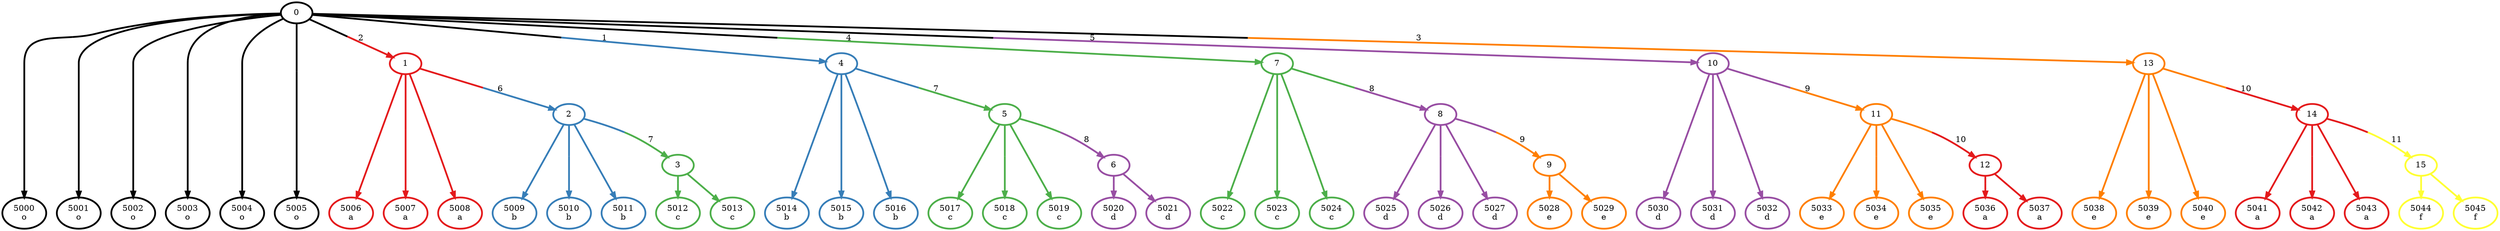 digraph T {
	{
		rank=same
		0 [penwidth=3,colorscheme=set19,color=0,label="5000\no"]
		1 [penwidth=3,colorscheme=set19,color=0,label="5001\no"]
		2 [penwidth=3,colorscheme=set19,color=0,label="5002\no"]
		3 [penwidth=3,colorscheme=set19,color=0,label="5003\no"]
		4 [penwidth=3,colorscheme=set19,color=0,label="5004\no"]
		5 [penwidth=3,colorscheme=set19,color=0,label="5005\no"]
		6 [penwidth=3,colorscheme=set19,color=1,label="5006\na"]
		7 [penwidth=3,colorscheme=set19,color=1,label="5007\na"]
		8 [penwidth=3,colorscheme=set19,color=1,label="5008\na"]
		9 [penwidth=3,colorscheme=set19,color=2,label="5014\nb"]
		10 [penwidth=3,colorscheme=set19,color=2,label="5015\nb"]
		11 [penwidth=3,colorscheme=set19,color=2,label="5016\nb"]
		12 [penwidth=3,colorscheme=set19,color=3,label="5022\nc"]
		13 [penwidth=3,colorscheme=set19,color=3,label="5023\nc"]
		14 [penwidth=3,colorscheme=set19,color=3,label="5024\nc"]
		15 [penwidth=3,colorscheme=set19,color=4,label="5030\nd"]
		16 [penwidth=3,colorscheme=set19,color=4,label="5031\nd"]
		17 [penwidth=3,colorscheme=set19,color=4,label="5032\nd"]
		18 [penwidth=3,colorscheme=set19,color=5,label="5038\ne"]
		19 [penwidth=3,colorscheme=set19,color=5,label="5039\ne"]
		20 [penwidth=3,colorscheme=set19,color=5,label="5040\ne"]
		21 [penwidth=3,colorscheme=set19,color=2,label="5009\nb"]
		22 [penwidth=3,colorscheme=set19,color=2,label="5010\nb"]
		23 [penwidth=3,colorscheme=set19,color=2,label="5011\nb"]
		24 [penwidth=3,colorscheme=set19,color=3,label="5012\nc"]
		25 [penwidth=3,colorscheme=set19,color=3,label="5013\nc"]
		26 [penwidth=3,colorscheme=set19,color=3,label="5017\nc"]
		27 [penwidth=3,colorscheme=set19,color=3,label="5018\nc"]
		28 [penwidth=3,colorscheme=set19,color=3,label="5019\nc"]
		29 [penwidth=3,colorscheme=set19,color=4,label="5020\nd"]
		30 [penwidth=3,colorscheme=set19,color=4,label="5021\nd"]
		31 [penwidth=3,colorscheme=set19,color=4,label="5025\nd"]
		32 [penwidth=3,colorscheme=set19,color=4,label="5026\nd"]
		33 [penwidth=3,colorscheme=set19,color=4,label="5027\nd"]
		34 [penwidth=3,colorscheme=set19,color=5,label="5028\ne"]
		35 [penwidth=3,colorscheme=set19,color=5,label="5029\ne"]
		36 [penwidth=3,colorscheme=set19,color=5,label="5033\ne"]
		37 [penwidth=3,colorscheme=set19,color=5,label="5034\ne"]
		38 [penwidth=3,colorscheme=set19,color=5,label="5035\ne"]
		39 [penwidth=3,colorscheme=set19,color=1,label="5036\na"]
		40 [penwidth=3,colorscheme=set19,color=1,label="5037\na"]
		41 [penwidth=3,colorscheme=set19,color=1,label="5041\na"]
		42 [penwidth=3,colorscheme=set19,color=1,label="5042\na"]
		43 [penwidth=3,colorscheme=set19,color=1,label="5043\na"]
		44 [penwidth=3,colorscheme=set19,color=6,label="5044\nf"]
		45 [penwidth=3,colorscheme=set19,color=6,label="5045\nf"]
	}
	46 [penwidth=3,colorscheme=set19,color=0,label="0"]
	47 [penwidth=3,colorscheme=set19,color=1,label="1"]
	48 [penwidth=3,colorscheme=set19,color=2,label="4"]
	49 [penwidth=3,colorscheme=set19,color=3,label="7"]
	50 [penwidth=3,colorscheme=set19,color=4,label="10"]
	51 [penwidth=3,colorscheme=set19,color=5,label="13"]
	52 [penwidth=3,colorscheme=set19,color=2,label="2"]
	53 [penwidth=3,colorscheme=set19,color=3,label="5"]
	54 [penwidth=3,colorscheme=set19,color=4,label="8"]
	55 [penwidth=3,colorscheme=set19,color=5,label="11"]
	56 [penwidth=3,colorscheme=set19,color=1,label="14"]
	57 [penwidth=3,colorscheme=set19,color=3,label="3"]
	58 [penwidth=3,colorscheme=set19,color=4,label="6"]
	59 [penwidth=3,colorscheme=set19,color=5,label="9"]
	60 [penwidth=3,colorscheme=set19,color=1,label="12"]
	61 [penwidth=3,colorscheme=set19,color=6,label="15"]
	46 -> 47 [penwidth=3,colorscheme=set19,color="0;0.5:1",label="2"]
	46 -> 48 [penwidth=3,colorscheme=set19,color="0;0.5:2",label="1"]
	46 -> 49 [penwidth=3,colorscheme=set19,color="0;0.5:3",label="4"]
	46 -> 50 [penwidth=3,colorscheme=set19,color="0;0.5:4",label="5"]
	46 -> 51 [penwidth=3,colorscheme=set19,color="0;0.5:5",label="3"]
	46 -> 0 [penwidth=3,colorscheme=set19,color="0;0.5:0"]
	46 -> 1 [penwidth=3,colorscheme=set19,color="0;0.5:0"]
	46 -> 2 [penwidth=3,colorscheme=set19,color="0;0.5:0"]
	46 -> 3 [penwidth=3,colorscheme=set19,color="0;0.5:0"]
	46 -> 4 [penwidth=3,colorscheme=set19,color="0;0.5:0"]
	46 -> 5 [penwidth=3,colorscheme=set19,color="0;0.5:0"]
	47 -> 52 [penwidth=3,colorscheme=set19,color="1;0.5:2",label="6"]
	47 -> 6 [penwidth=3,colorscheme=set19,color="1;0.5:1"]
	47 -> 7 [penwidth=3,colorscheme=set19,color="1;0.5:1"]
	47 -> 8 [penwidth=3,colorscheme=set19,color="1;0.5:1"]
	48 -> 53 [penwidth=3,colorscheme=set19,color="2;0.5:3",label="7"]
	48 -> 9 [penwidth=3,colorscheme=set19,color="2;0.5:2"]
	48 -> 10 [penwidth=3,colorscheme=set19,color="2;0.5:2"]
	48 -> 11 [penwidth=3,colorscheme=set19,color="2;0.5:2"]
	49 -> 54 [penwidth=3,colorscheme=set19,color="3;0.5:4",label="8"]
	49 -> 12 [penwidth=3,colorscheme=set19,color="3;0.5:3"]
	49 -> 13 [penwidth=3,colorscheme=set19,color="3;0.5:3"]
	49 -> 14 [penwidth=3,colorscheme=set19,color="3;0.5:3"]
	50 -> 55 [penwidth=3,colorscheme=set19,color="4;0.5:5",label="9"]
	50 -> 15 [penwidth=3,colorscheme=set19,color="4;0.5:4"]
	50 -> 16 [penwidth=3,colorscheme=set19,color="4;0.5:4"]
	50 -> 17 [penwidth=3,colorscheme=set19,color="4;0.5:4"]
	51 -> 56 [penwidth=3,colorscheme=set19,color="5;0.5:1",label="10"]
	51 -> 18 [penwidth=3,colorscheme=set19,color="5;0.5:5"]
	51 -> 19 [penwidth=3,colorscheme=set19,color="5;0.5:5"]
	51 -> 20 [penwidth=3,colorscheme=set19,color="5;0.5:5"]
	52 -> 57 [penwidth=3,colorscheme=set19,color="2;0.5:3",label="7"]
	52 -> 21 [penwidth=3,colorscheme=set19,color="2;0.5:2"]
	52 -> 22 [penwidth=3,colorscheme=set19,color="2;0.5:2"]
	52 -> 23 [penwidth=3,colorscheme=set19,color="2;0.5:2"]
	53 -> 58 [penwidth=3,colorscheme=set19,color="3;0.5:4",label="8"]
	53 -> 26 [penwidth=3,colorscheme=set19,color="3;0.5:3"]
	53 -> 27 [penwidth=3,colorscheme=set19,color="3;0.5:3"]
	53 -> 28 [penwidth=3,colorscheme=set19,color="3;0.5:3"]
	54 -> 59 [penwidth=3,colorscheme=set19,color="4;0.5:5",label="9"]
	54 -> 31 [penwidth=3,colorscheme=set19,color="4;0.5:4"]
	54 -> 32 [penwidth=3,colorscheme=set19,color="4;0.5:4"]
	54 -> 33 [penwidth=3,colorscheme=set19,color="4;0.5:4"]
	55 -> 60 [penwidth=3,colorscheme=set19,color="5;0.5:1",label="10"]
	55 -> 36 [penwidth=3,colorscheme=set19,color="5;0.5:5"]
	55 -> 37 [penwidth=3,colorscheme=set19,color="5;0.5:5"]
	55 -> 38 [penwidth=3,colorscheme=set19,color="5;0.5:5"]
	56 -> 61 [penwidth=3,colorscheme=set19,color="1;0.5:6",label="11"]
	56 -> 41 [penwidth=3,colorscheme=set19,color="1;0.5:1"]
	56 -> 42 [penwidth=3,colorscheme=set19,color="1;0.5:1"]
	56 -> 43 [penwidth=3,colorscheme=set19,color="1;0.5:1"]
	57 -> 24 [penwidth=3,colorscheme=set19,color="3;0.5:3"]
	57 -> 25 [penwidth=3,colorscheme=set19,color="3;0.5:3"]
	58 -> 29 [penwidth=3,colorscheme=set19,color="4;0.5:4"]
	58 -> 30 [penwidth=3,colorscheme=set19,color="4;0.5:4"]
	59 -> 34 [penwidth=3,colorscheme=set19,color="5;0.5:5"]
	59 -> 35 [penwidth=3,colorscheme=set19,color="5;0.5:5"]
	60 -> 39 [penwidth=3,colorscheme=set19,color="1;0.5:1"]
	60 -> 40 [penwidth=3,colorscheme=set19,color="1;0.5:1"]
	61 -> 44 [penwidth=3,colorscheme=set19,color="6;0.5:6"]
	61 -> 45 [penwidth=3,colorscheme=set19,color="6;0.5:6"]
}

